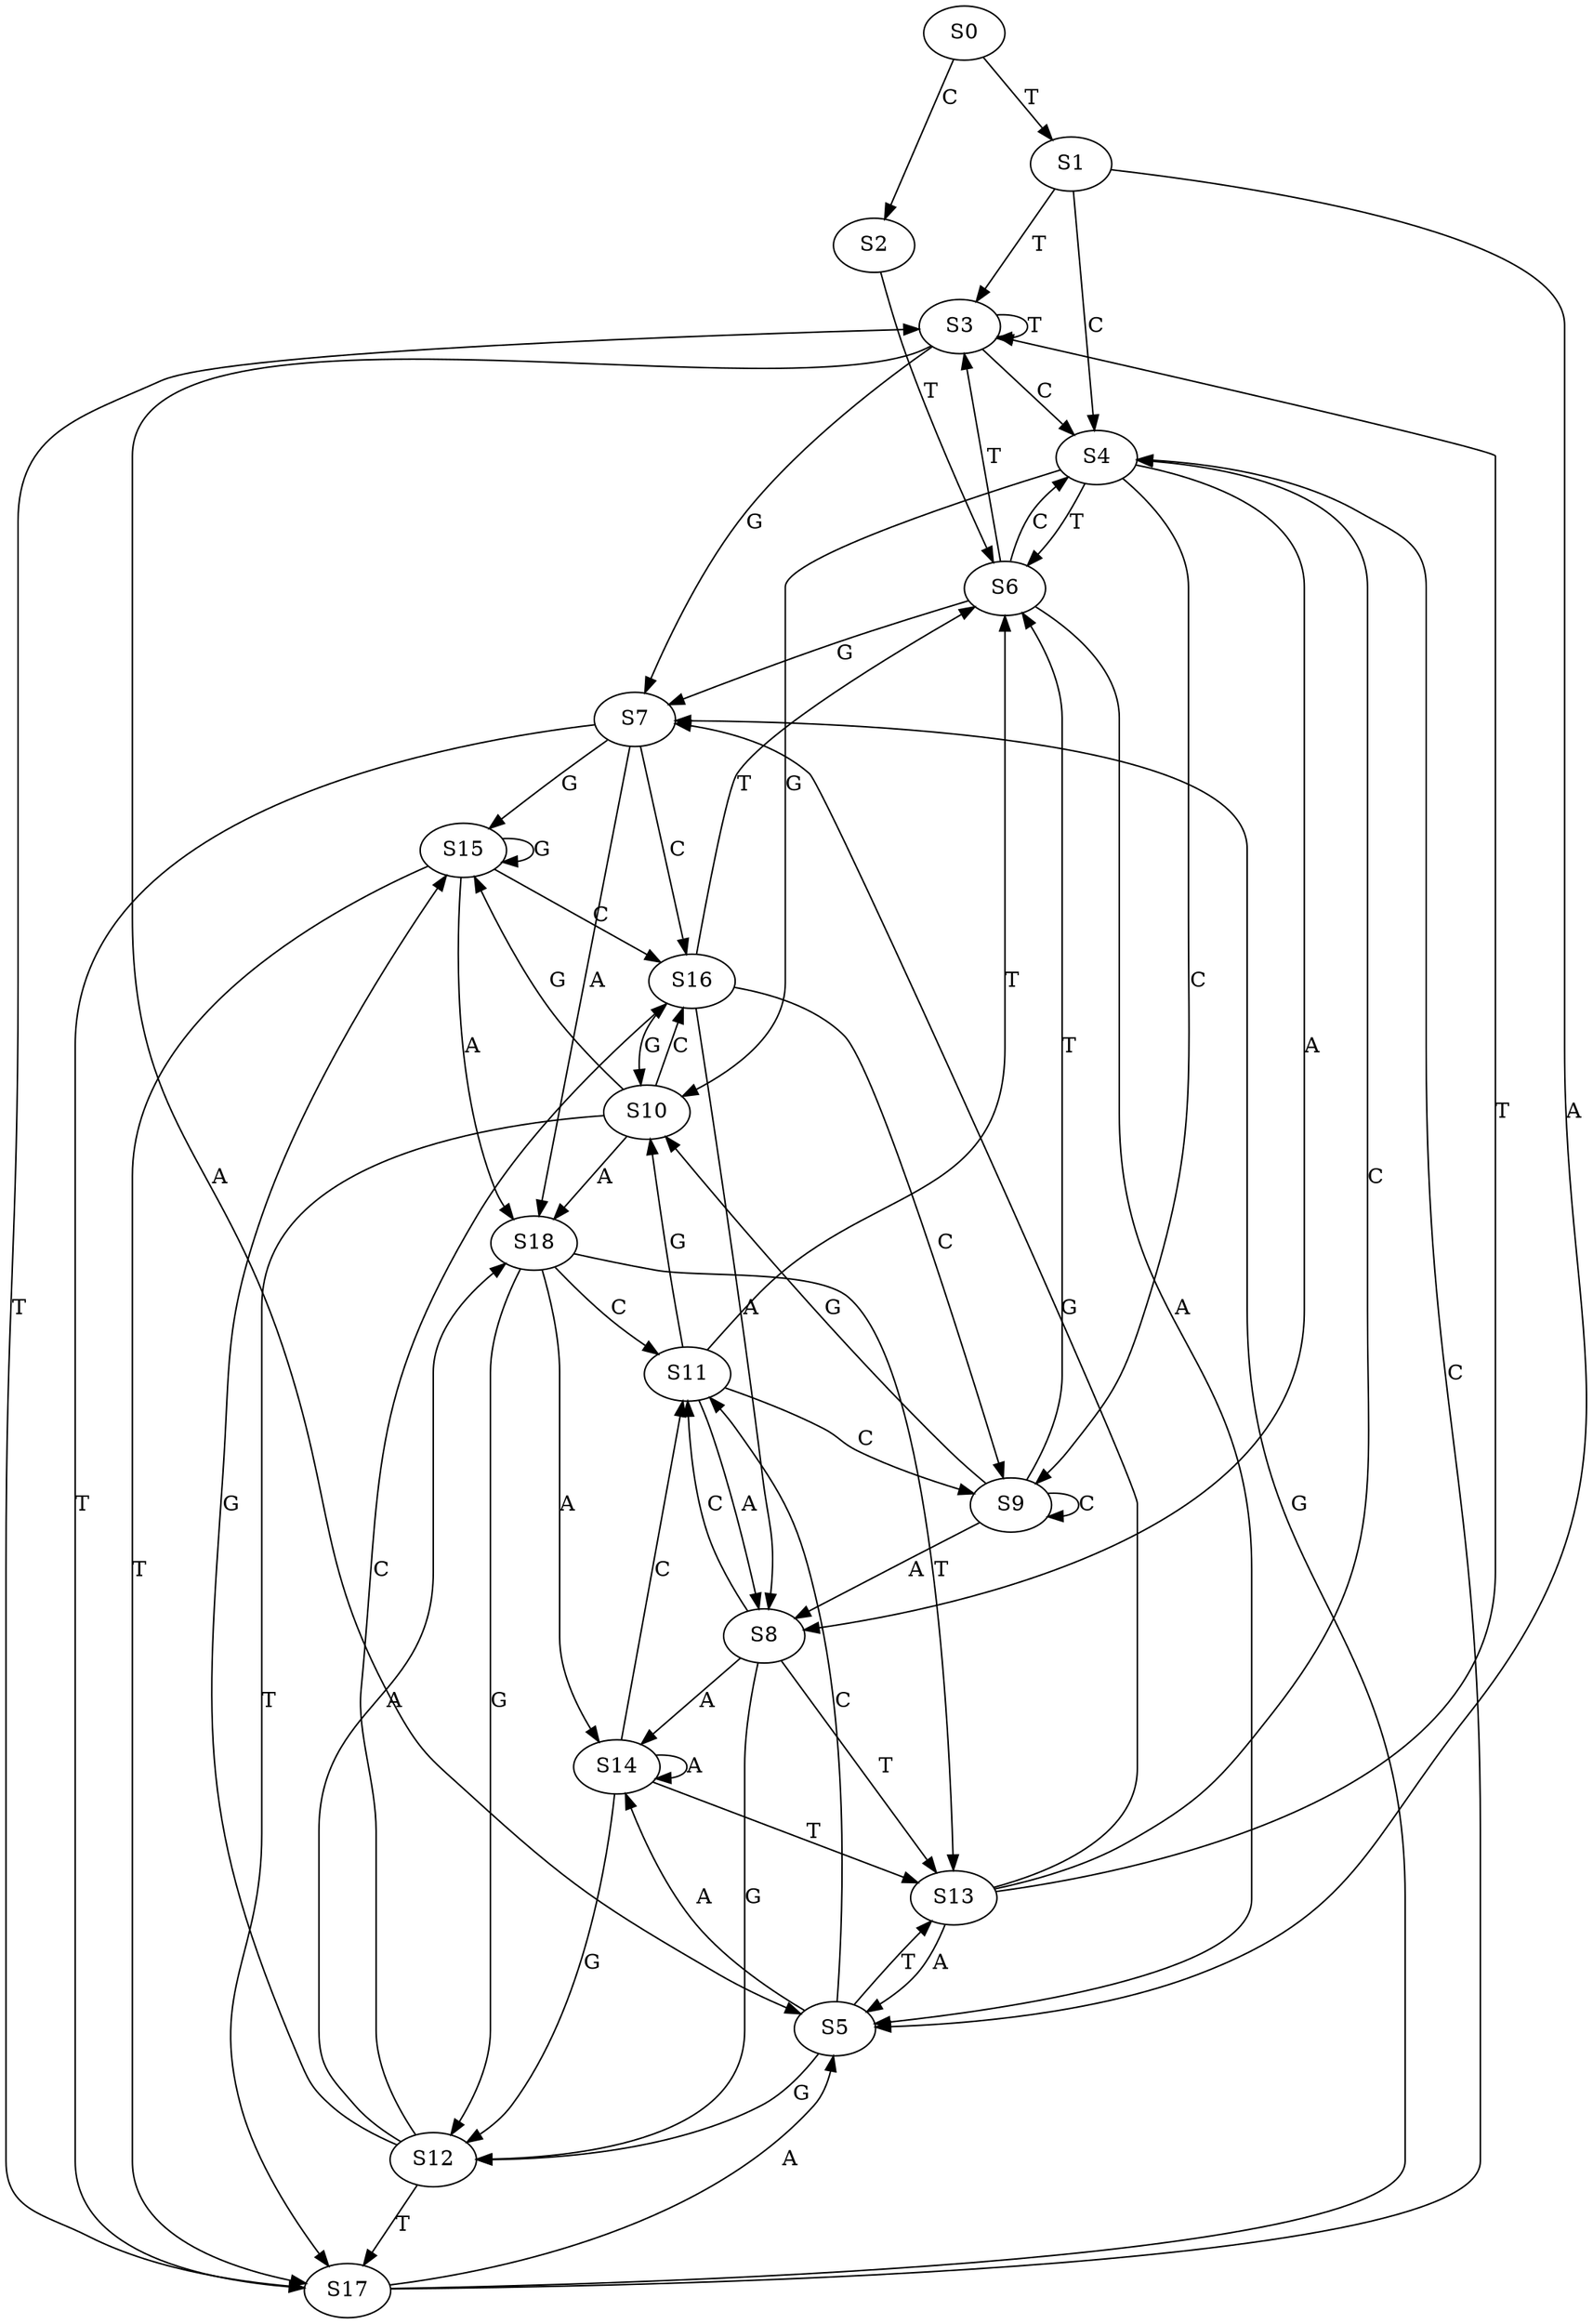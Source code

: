 strict digraph  {
	S0 -> S1 [ label = T ];
	S0 -> S2 [ label = C ];
	S1 -> S3 [ label = T ];
	S1 -> S4 [ label = C ];
	S1 -> S5 [ label = A ];
	S2 -> S6 [ label = T ];
	S3 -> S4 [ label = C ];
	S3 -> S3 [ label = T ];
	S3 -> S5 [ label = A ];
	S3 -> S7 [ label = G ];
	S4 -> S6 [ label = T ];
	S4 -> S8 [ label = A ];
	S4 -> S9 [ label = C ];
	S4 -> S10 [ label = G ];
	S5 -> S11 [ label = C ];
	S5 -> S12 [ label = G ];
	S5 -> S13 [ label = T ];
	S5 -> S14 [ label = A ];
	S6 -> S7 [ label = G ];
	S6 -> S4 [ label = C ];
	S6 -> S5 [ label = A ];
	S6 -> S3 [ label = T ];
	S7 -> S15 [ label = G ];
	S7 -> S16 [ label = C ];
	S7 -> S17 [ label = T ];
	S7 -> S18 [ label = A ];
	S8 -> S14 [ label = A ];
	S8 -> S11 [ label = C ];
	S8 -> S13 [ label = T ];
	S8 -> S12 [ label = G ];
	S9 -> S8 [ label = A ];
	S9 -> S9 [ label = C ];
	S9 -> S6 [ label = T ];
	S9 -> S10 [ label = G ];
	S10 -> S15 [ label = G ];
	S10 -> S18 [ label = A ];
	S10 -> S17 [ label = T ];
	S10 -> S16 [ label = C ];
	S11 -> S10 [ label = G ];
	S11 -> S9 [ label = C ];
	S11 -> S8 [ label = A ];
	S11 -> S6 [ label = T ];
	S12 -> S15 [ label = G ];
	S12 -> S18 [ label = A ];
	S12 -> S17 [ label = T ];
	S12 -> S16 [ label = C ];
	S13 -> S4 [ label = C ];
	S13 -> S7 [ label = G ];
	S13 -> S5 [ label = A ];
	S13 -> S3 [ label = T ];
	S14 -> S12 [ label = G ];
	S14 -> S11 [ label = C ];
	S14 -> S14 [ label = A ];
	S14 -> S13 [ label = T ];
	S15 -> S17 [ label = T ];
	S15 -> S16 [ label = C ];
	S15 -> S15 [ label = G ];
	S15 -> S18 [ label = A ];
	S16 -> S10 [ label = G ];
	S16 -> S6 [ label = T ];
	S16 -> S8 [ label = A ];
	S16 -> S9 [ label = C ];
	S17 -> S5 [ label = A ];
	S17 -> S4 [ label = C ];
	S17 -> S3 [ label = T ];
	S17 -> S7 [ label = G ];
	S18 -> S14 [ label = A ];
	S18 -> S11 [ label = C ];
	S18 -> S12 [ label = G ];
	S18 -> S13 [ label = T ];
}
